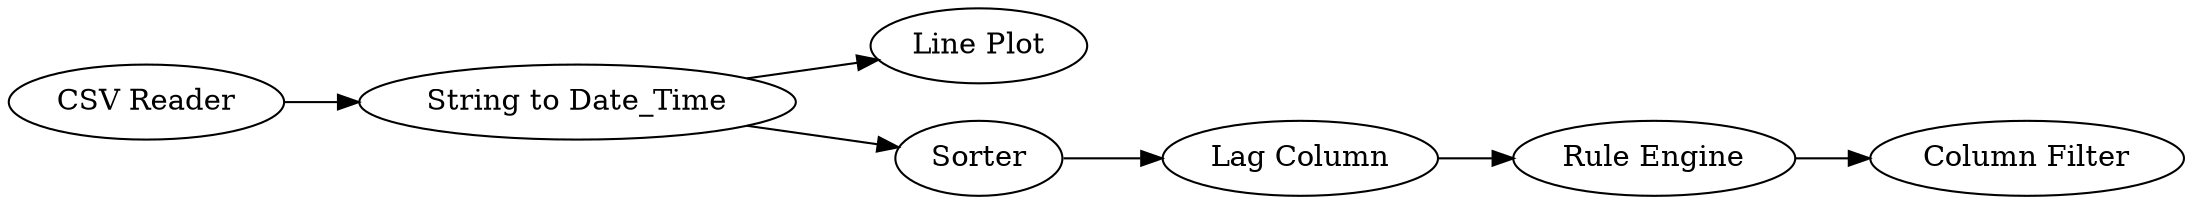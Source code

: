 digraph {
	1 [label="CSV Reader"]
	2 [label="String to Date_Time"]
	3 [label="Line Plot"]
	4 [label=Sorter]
	5 [label="Lag Column"]
	6 [label="Rule Engine"]
	7 [label="Column Filter"]
	1 -> 2
	2 -> 3
	2 -> 4
	4 -> 5
	5 -> 6
	6 -> 7
	rankdir=LR
}
